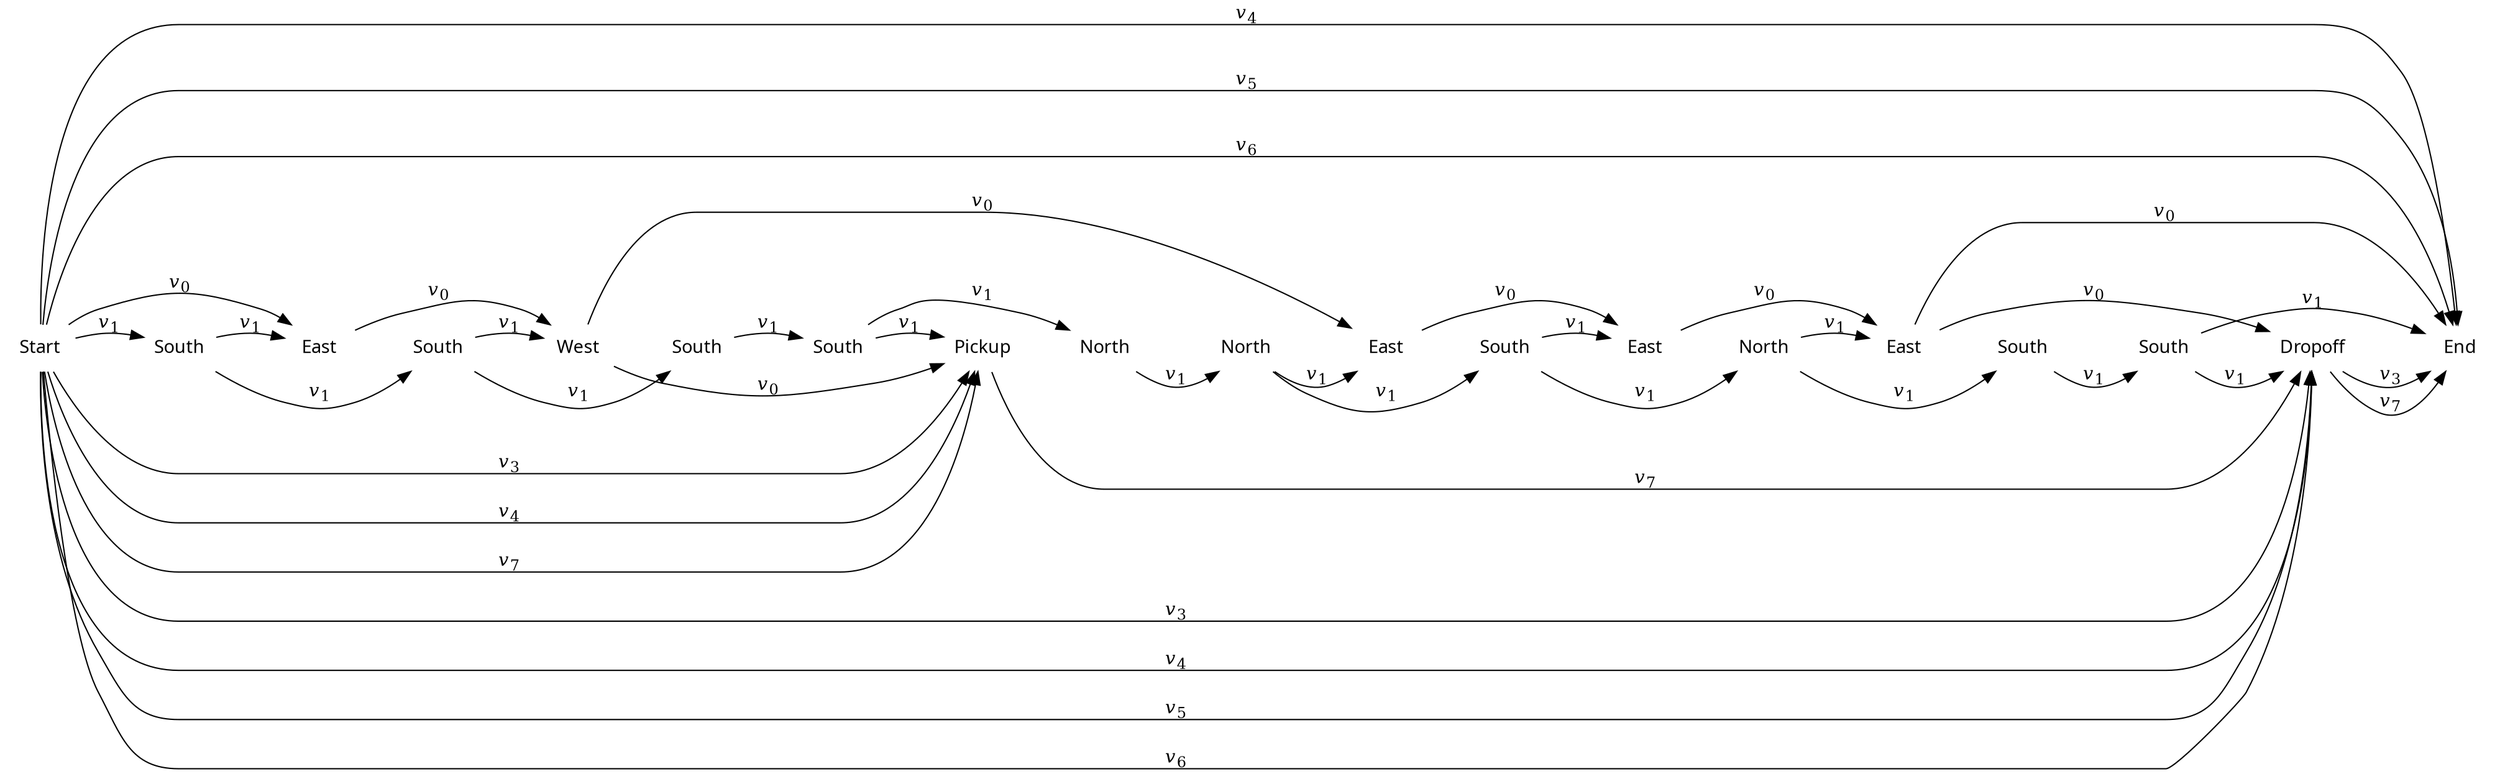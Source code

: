 digraph cat {
rankdir=LR
node [shape=plaintext]
edge [arrowhead=normal]

0 [label="Start",fontname="sans"]
1 [label="South",fontname="sans"]
2 [label="East",fontname="sans"]
3 [label="South",fontname="sans"]
4 [label="West",fontname="sans"]
5 [label="South",fontname="sans"]
6 [label="South",fontname="sans"]
7 [label="Pickup",fontname="sans"]
8 [label="North",fontname="sans"]
9 [label="North",fontname="sans"]
10 [label="East",fontname="sans"]
11 [label="South",fontname="sans"]
12 [label="East",fontname="sans"]
13 [label="North",fontname="sans"]
14 [label="East",fontname="sans"]
15 [label="South",fontname="sans"]
16 [label="South",fontname="sans"]
17 [label="Dropoff",fontname="sans"]
18 [label="End",fontname="sans"]

0 -> 2 [label=<<i>v</i><sub>0</sub>>]
0 -> 1 [label=<<i>v</i><sub>1</sub>>]
0 -> 7 [label=<<i>v</i><sub>3</sub>>]
0 -> 17 [label=<<i>v</i><sub>3</sub>>]
0 -> 7 [label=<<i>v</i><sub>4</sub>>]
0 -> 17 [label=<<i>v</i><sub>4</sub>>]
0 -> 18 [label=<<i>v</i><sub>4</sub>>]
0 -> 17 [label=<<i>v</i><sub>5</sub>>]
0 -> 18 [label=<<i>v</i><sub>5</sub>>]
0 -> 17 [label=<<i>v</i><sub>6</sub>>]
0 -> 18 [label=<<i>v</i><sub>6</sub>>]
0 -> 7 [label=<<i>v</i><sub>7</sub>>]
1 -> 2 [label=<<i>v</i><sub>1</sub>>]
1 -> 3 [label=<<i>v</i><sub>1</sub>>]
2 -> 4 [label=<<i>v</i><sub>0</sub>>]
3 -> 4 [label=<<i>v</i><sub>1</sub>>]
3 -> 5 [label=<<i>v</i><sub>1</sub>>]
4 -> 7 [label=<<i>v</i><sub>0</sub>>]
4 -> 10 [label=<<i>v</i><sub>0</sub>>]
5 -> 6 [label=<<i>v</i><sub>1</sub>>]
6 -> 7 [label=<<i>v</i><sub>1</sub>>]
6 -> 8 [label=<<i>v</i><sub>1</sub>>]
7 -> 17 [label=<<i>v</i><sub>7</sub>>]
8 -> 9 [label=<<i>v</i><sub>1</sub>>]
9 -> 10 [label=<<i>v</i><sub>1</sub>>]
9 -> 11 [label=<<i>v</i><sub>1</sub>>]
10 -> 12 [label=<<i>v</i><sub>0</sub>>]
11 -> 12 [label=<<i>v</i><sub>1</sub>>]
11 -> 13 [label=<<i>v</i><sub>1</sub>>]
12 -> 14 [label=<<i>v</i><sub>0</sub>>]
13 -> 14 [label=<<i>v</i><sub>1</sub>>]
13 -> 15 [label=<<i>v</i><sub>1</sub>>]
14 -> 17 [label=<<i>v</i><sub>0</sub>>]
14 -> 18 [label=<<i>v</i><sub>0</sub>>]
15 -> 16 [label=<<i>v</i><sub>1</sub>>]
16 -> 17 [label=<<i>v</i><sub>1</sub>>]
16 -> 18 [label=<<i>v</i><sub>1</sub>>]
17 -> 18 [label=<<i>v</i><sub>3</sub>>]
17 -> 18 [label=<<i>v</i><sub>7</sub>>]

# To line up the actions
0 -> 1 [weight=100,style=invis]
1 -> 2 [weight=100,style=invis]
2 -> 3 [weight=100,style=invis]
3 -> 4 [weight=100,style=invis]
4 -> 5 [weight=100,style=invis]
5 -> 6 [weight=100,style=invis]
6 -> 7 [weight=100,style=invis]
7 -> 8 [weight=100,style=invis]
8 -> 9 [weight=100,style=invis]
9 -> 10 [weight=100,style=invis]
10 -> 11 [weight=100,style=invis]
11 -> 12 [weight=100,style=invis]
12 -> 13 [weight=100,style=invis]
13 -> 14 [weight=100,style=invis]
14 -> 15 [weight=100,style=invis]
15 -> 16 [weight=100,style=invis]
16 -> 17 [weight=100,style=invis]
17 -> 18 [weight=100,style=invis]
}
